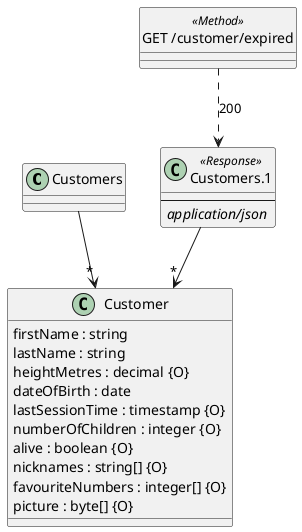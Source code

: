 @startuml
set namespaceSeparator none

class "Customers" {
}

"Customers" --> "*" "Customer"

class "Customer" {
  firstName : string
  lastName : string
  heightMetres : decimal {O}
  dateOfBirth : date
  lastSessionTime : timestamp {O}
  numberOfChildren : integer {O}
  alive : boolean {O}
  nicknames : string[] {O}
  favouriteNumbers : integer[] {O}
  picture : byte[] {O}
}

class "Customers.1" <<Response>> {
  --
<i>application/json</i>
}

"Customers.1" --> "*" "Customer"
hide <<Method>> circle

class "GET /customer/expired" <<Method>> {
}

"GET /customer/expired" ..> "Customers.1": 200

@enduml